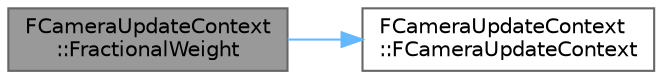 digraph "FCameraUpdateContext::FractionalWeight"
{
 // INTERACTIVE_SVG=YES
 // LATEX_PDF_SIZE
  bgcolor="transparent";
  edge [fontname=Helvetica,fontsize=10,labelfontname=Helvetica,labelfontsize=10];
  node [fontname=Helvetica,fontsize=10,shape=box,height=0.2,width=0.4];
  rankdir="LR";
  Node1 [id="Node000001",label="FCameraUpdateContext\l::FractionalWeight",height=0.2,width=0.4,color="gray40", fillcolor="grey60", style="filled", fontcolor="black",tooltip=" "];
  Node1 -> Node2 [id="edge1_Node000001_Node000002",color="steelblue1",style="solid",tooltip=" "];
  Node2 [id="Node000002",label="FCameraUpdateContext\l::FCameraUpdateContext",height=0.2,width=0.4,color="grey40", fillcolor="white", style="filled",URL="$d3/d9a/structFCameraUpdateContext.html#ac666f9bd1c48fce1f9886fe42c992e53",tooltip=" "];
}
